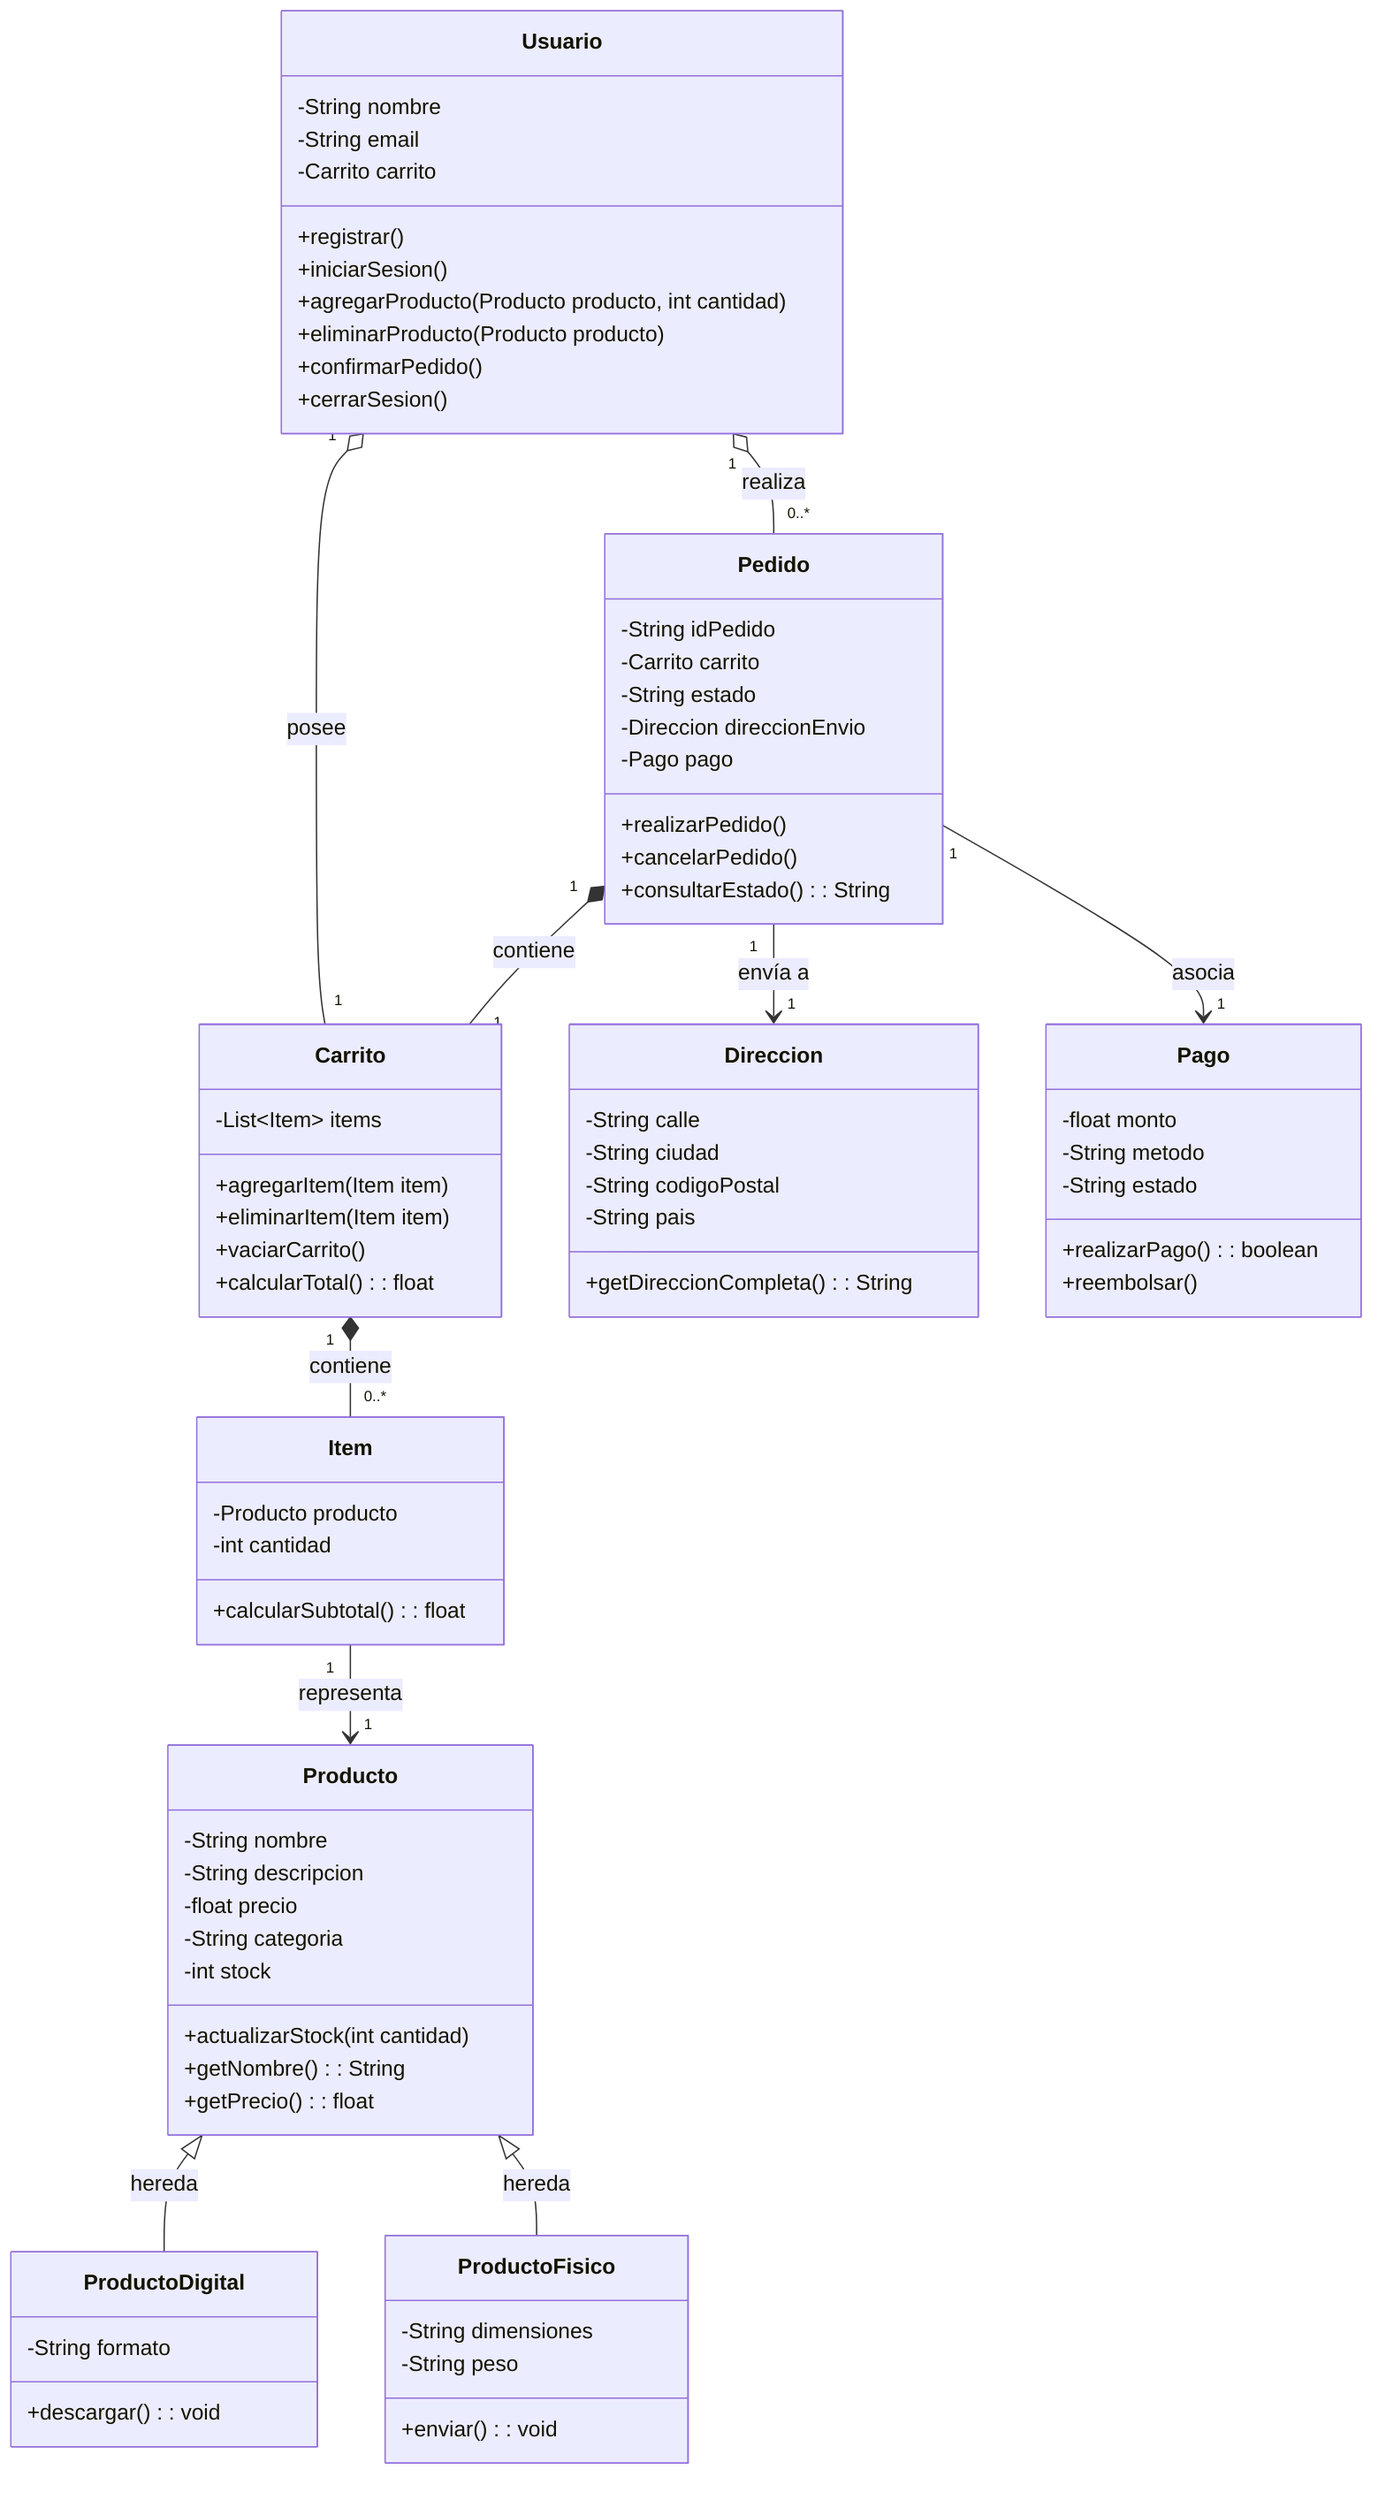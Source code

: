 classDiagram
    class Carrito {
        -List~Item~ items
        +agregarItem(Item item)
        +eliminarItem(Item item)
        +vaciarCarrito()
        +calcularTotal(): float
    }

    class Item {
        -Producto producto
        -int cantidad
        +calcularSubtotal(): float
    }

    class Producto {
        -String nombre
        -String descripcion
        -float precio
        -String categoria
        -int stock
        +actualizarStock(int cantidad)
        +getNombre(): String
        +getPrecio(): float
    }

    class Usuario {
        -String nombre
        -String email
        -Carrito carrito
        +registrar()
        +iniciarSesion()
        +agregarProducto(Producto producto, int cantidad)
        +eliminarProducto(Producto producto)
        +confirmarPedido()
        +cerrarSesion()
    }

    class Pedido {
        -String idPedido
        -Carrito carrito
        -String estado
        -Direccion direccionEnvio
        -Pago pago
        +realizarPedido()
        +cancelarPedido()
        +consultarEstado(): String
    }

    class Direccion {
        -String calle
        -String ciudad
        -String codigoPostal
        -String pais
        +getDireccionCompleta(): String
    }

    class Pago {
        -float monto
        -String metodo
        -String estado
        +realizarPago(): boolean
        +reembolsar()
    }

    class ProductoDigital {
        -String formato
        +descargar(): void
    }

    class ProductoFisico {
        -String dimensiones
        -String peso
        +enviar(): void
    }

    Producto <|-- ProductoDigital : hereda
    Producto <|-- ProductoFisico : hereda

    Carrito "1" *-- "0..*" Item : contiene
    Item "1" --> "1" Producto : representa
    Usuario "1" o-- "1" Carrito : posee
    Usuario "1" o-- "0..*" Pedido : realiza
    Pedido "1" *-- "1" Carrito : contiene
    Pedido "1" --> "1" Direccion : envía a
    Pedido "1" --> "1" Pago : asocia